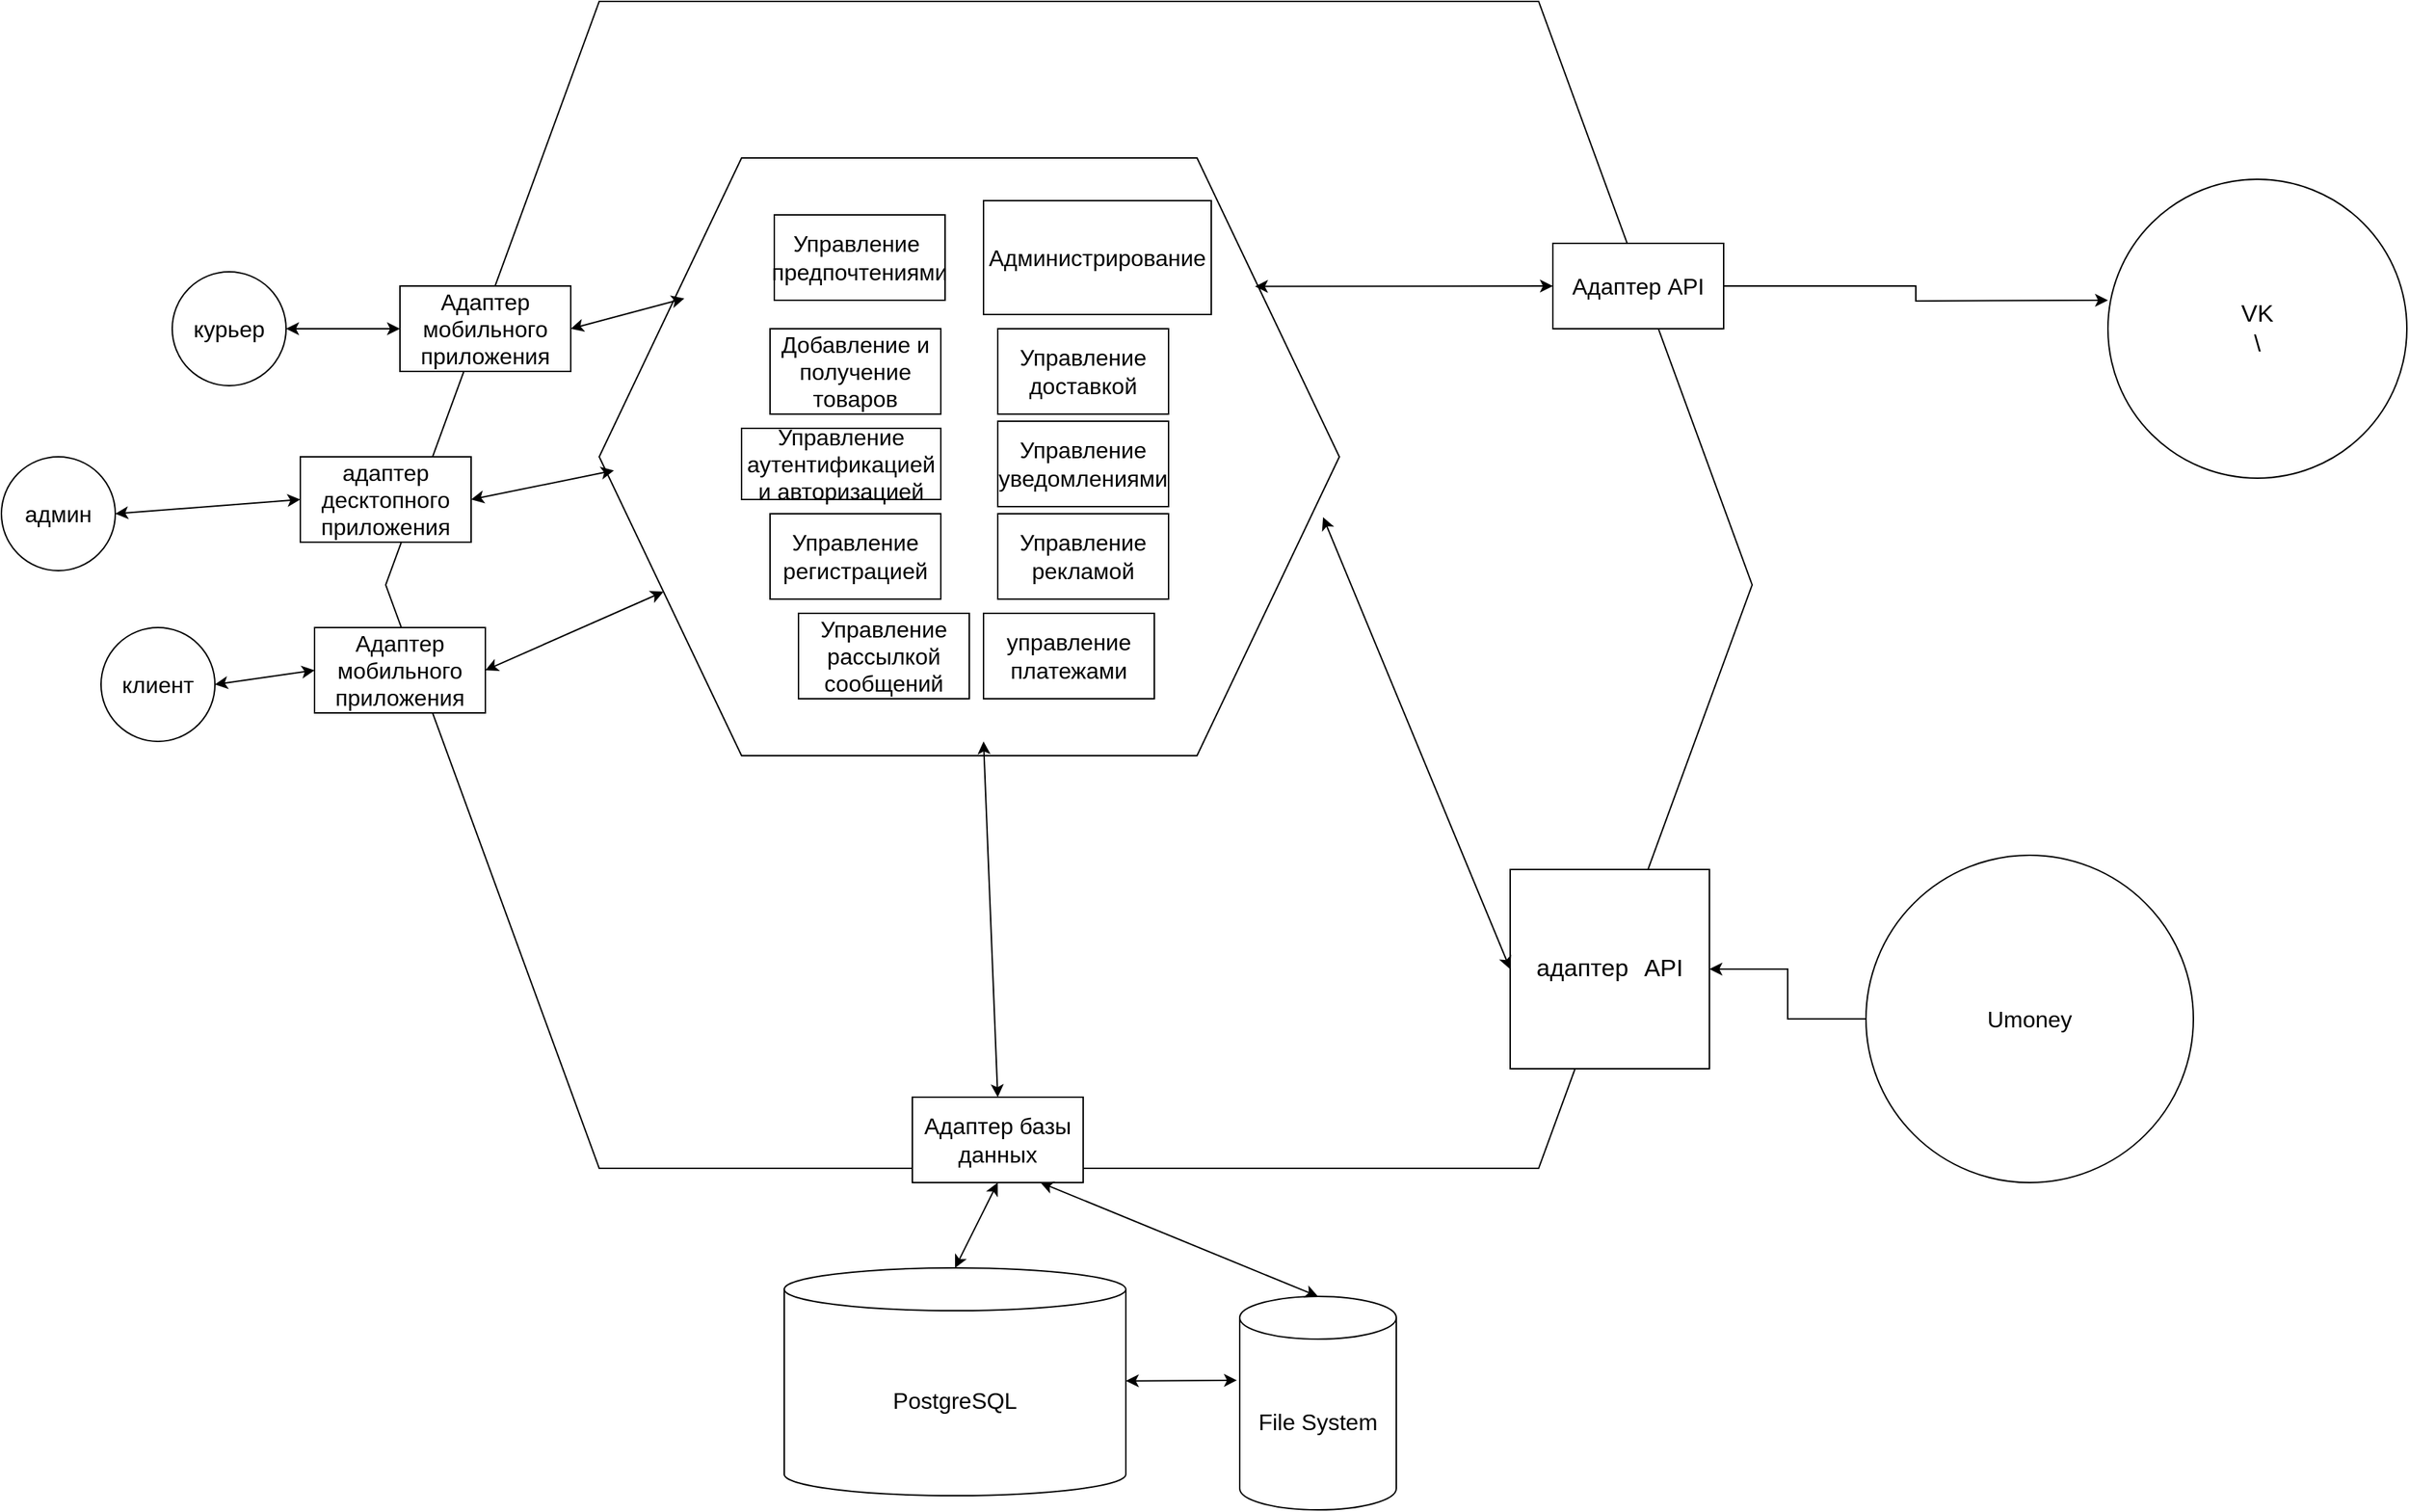 <mxfile version="23.1.1" type="github">
  <diagram name="Страница — 1" id="le-KbMW1RqIIl2LPLVC2">
    <mxGraphModel dx="2876" dy="1129" grid="1" gridSize="10" guides="1" tooltips="1" connect="1" arrows="1" fold="1" page="1" pageScale="1" pageWidth="827" pageHeight="1169" math="0" shadow="0">
      <root>
        <mxCell id="0" />
        <mxCell id="1" parent="0" />
        <mxCell id="fIGAu9aoCWB4bhaub2GI-1" value="" style="shape=hexagon;perimeter=hexagonPerimeter2;whiteSpace=wrap;html=1;fixedSize=1;size=100;fontSize=16;" vertex="1" parent="1">
          <mxGeometry x="170" y="110" width="520" height="420" as="geometry" />
        </mxCell>
        <mxCell id="fIGAu9aoCWB4bhaub2GI-2" value="Управление аутентификацией и авторизацией" style="rounded=0;whiteSpace=wrap;html=1;fontSize=16;" vertex="1" parent="1">
          <mxGeometry x="270" y="300" width="140" height="50" as="geometry" />
        </mxCell>
        <mxCell id="fIGAu9aoCWB4bhaub2GI-3" value="Управление регистрацией" style="rounded=0;whiteSpace=wrap;html=1;fontSize=16;" vertex="1" parent="1">
          <mxGeometry x="290" y="360" width="120" height="60" as="geometry" />
        </mxCell>
        <mxCell id="fIGAu9aoCWB4bhaub2GI-4" value="Добавление и получение товаров" style="rounded=0;whiteSpace=wrap;html=1;fontSize=16;" vertex="1" parent="1">
          <mxGeometry x="290" y="230" width="120" height="60" as="geometry" />
        </mxCell>
        <mxCell id="fIGAu9aoCWB4bhaub2GI-5" value="Управление доставкой" style="rounded=0;whiteSpace=wrap;html=1;fontSize=16;" vertex="1" parent="1">
          <mxGeometry x="450" y="230" width="120" height="60" as="geometry" />
        </mxCell>
        <mxCell id="fIGAu9aoCWB4bhaub2GI-6" value="Управление уведомлениями" style="rounded=0;whiteSpace=wrap;html=1;fontSize=16;" vertex="1" parent="1">
          <mxGeometry x="450" y="295" width="120" height="60" as="geometry" />
        </mxCell>
        <mxCell id="fIGAu9aoCWB4bhaub2GI-7" value="Управление рекламой" style="rounded=0;whiteSpace=wrap;html=1;fontSize=16;" vertex="1" parent="1">
          <mxGeometry x="450" y="360" width="120" height="60" as="geometry" />
        </mxCell>
        <mxCell id="fIGAu9aoCWB4bhaub2GI-8" value="Управление рассылкой сообщений" style="rounded=0;whiteSpace=wrap;html=1;fontSize=16;" vertex="1" parent="1">
          <mxGeometry x="310" y="430" width="120" height="60" as="geometry" />
        </mxCell>
        <mxCell id="fIGAu9aoCWB4bhaub2GI-9" value="Управление&amp;nbsp; предпочтениями" style="rounded=0;whiteSpace=wrap;html=1;fontSize=16;" vertex="1" parent="1">
          <mxGeometry x="293" y="150" width="120" height="60" as="geometry" />
        </mxCell>
        <mxCell id="fIGAu9aoCWB4bhaub2GI-10" value="управление платежами" style="rounded=0;whiteSpace=wrap;html=1;fontSize=16;" vertex="1" parent="1">
          <mxGeometry x="440" y="430" width="120" height="60" as="geometry" />
        </mxCell>
        <mxCell id="fIGAu9aoCWB4bhaub2GI-12" value="" style="shape=hexagon;perimeter=hexagonPerimeter2;whiteSpace=wrap;html=1;fixedSize=1;fillColor=none;size=150;fontSize=16;" vertex="1" parent="1">
          <mxGeometry x="20" width="960" height="820" as="geometry" />
        </mxCell>
        <mxCell id="fIGAu9aoCWB4bhaub2GI-11" value="Адаптер базы данных" style="rounded=0;whiteSpace=wrap;html=1;fontSize=16;" vertex="1" parent="1">
          <mxGeometry x="390" y="770" width="120" height="60" as="geometry" />
        </mxCell>
        <mxCell id="fIGAu9aoCWB4bhaub2GI-14" value="PostgreSQL" style="shape=cylinder3;whiteSpace=wrap;html=1;boundedLbl=1;backgroundOutline=1;size=15;fontSize=16;" vertex="1" parent="1">
          <mxGeometry x="300" y="890" width="240" height="160" as="geometry" />
        </mxCell>
        <mxCell id="fIGAu9aoCWB4bhaub2GI-15" value="File System" style="shape=cylinder3;whiteSpace=wrap;html=1;boundedLbl=1;backgroundOutline=1;size=15;fontSize=16;" vertex="1" parent="1">
          <mxGeometry x="620" y="910" width="110" height="150" as="geometry" />
        </mxCell>
        <mxCell id="fIGAu9aoCWB4bhaub2GI-16" value="" style="endArrow=classic;startArrow=classic;html=1;rounded=0;entryX=-0.018;entryY=0.393;entryDx=0;entryDy=0;entryPerimeter=0;fontSize=16;" edge="1" parent="1" source="fIGAu9aoCWB4bhaub2GI-14" target="fIGAu9aoCWB4bhaub2GI-15">
          <mxGeometry width="50" height="50" relative="1" as="geometry">
            <mxPoint x="580" y="880" as="sourcePoint" />
            <mxPoint x="600" y="840" as="targetPoint" />
          </mxGeometry>
        </mxCell>
        <mxCell id="fIGAu9aoCWB4bhaub2GI-17" value="" style="endArrow=classic;startArrow=classic;html=1;rounded=0;entryX=0.5;entryY=1;entryDx=0;entryDy=0;exitX=0.5;exitY=0;exitDx=0;exitDy=0;exitPerimeter=0;fontSize=16;" edge="1" parent="1" source="fIGAu9aoCWB4bhaub2GI-14" target="fIGAu9aoCWB4bhaub2GI-11">
          <mxGeometry width="50" height="50" relative="1" as="geometry">
            <mxPoint x="420" y="700" as="sourcePoint" />
            <mxPoint x="470" y="650" as="targetPoint" />
          </mxGeometry>
        </mxCell>
        <mxCell id="fIGAu9aoCWB4bhaub2GI-18" value="" style="endArrow=classic;startArrow=classic;html=1;rounded=0;entryX=0.75;entryY=1;entryDx=0;entryDy=0;exitX=0.5;exitY=0;exitDx=0;exitDy=0;exitPerimeter=0;fontSize=16;" edge="1" parent="1" source="fIGAu9aoCWB4bhaub2GI-15" target="fIGAu9aoCWB4bhaub2GI-11">
          <mxGeometry width="50" height="50" relative="1" as="geometry">
            <mxPoint x="410" y="670" as="sourcePoint" />
            <mxPoint x="460" y="620" as="targetPoint" />
          </mxGeometry>
        </mxCell>
        <mxCell id="fIGAu9aoCWB4bhaub2GI-19" value="" style="endArrow=classic;startArrow=classic;html=1;rounded=0;exitX=0.5;exitY=0;exitDx=0;exitDy=0;fontSize=16;" edge="1" parent="1" source="fIGAu9aoCWB4bhaub2GI-11">
          <mxGeometry width="50" height="50" relative="1" as="geometry">
            <mxPoint x="410" y="590" as="sourcePoint" />
            <mxPoint x="440" y="520" as="targetPoint" />
          </mxGeometry>
        </mxCell>
        <mxCell id="fIGAu9aoCWB4bhaub2GI-20" value="Администрирование" style="rounded=0;whiteSpace=wrap;html=1;fontSize=16;" vertex="1" parent="1">
          <mxGeometry x="440" y="140" width="160" height="80" as="geometry" />
        </mxCell>
        <mxCell id="fIGAu9aoCWB4bhaub2GI-21" value="Адаптер мобильного приложения" style="rounded=0;whiteSpace=wrap;html=1;fontSize=16;" vertex="1" parent="1">
          <mxGeometry x="30" y="200" width="120" height="60" as="geometry" />
        </mxCell>
        <mxCell id="fIGAu9aoCWB4bhaub2GI-22" value="адаптер десктопного приложения" style="rounded=0;whiteSpace=wrap;html=1;fontSize=16;" vertex="1" parent="1">
          <mxGeometry x="-40" y="320" width="120" height="60" as="geometry" />
        </mxCell>
        <mxCell id="fIGAu9aoCWB4bhaub2GI-23" value="Адаптер мобильного приложения" style="rounded=0;whiteSpace=wrap;html=1;fontSize=16;" vertex="1" parent="1">
          <mxGeometry x="-30" y="440" width="120" height="60" as="geometry" />
        </mxCell>
        <mxCell id="fIGAu9aoCWB4bhaub2GI-24" value="курьер" style="ellipse;whiteSpace=wrap;html=1;aspect=fixed;fontSize=16;" vertex="1" parent="1">
          <mxGeometry x="-130" y="190" width="80" height="80" as="geometry" />
        </mxCell>
        <mxCell id="fIGAu9aoCWB4bhaub2GI-25" value="клиент" style="ellipse;whiteSpace=wrap;html=1;aspect=fixed;fontSize=16;" vertex="1" parent="1">
          <mxGeometry x="-180" y="440" width="80" height="80" as="geometry" />
        </mxCell>
        <mxCell id="fIGAu9aoCWB4bhaub2GI-26" value="" style="endArrow=classic;startArrow=classic;html=1;rounded=0;entryX=0;entryY=0.5;entryDx=0;entryDy=0;exitX=1;exitY=0.5;exitDx=0;exitDy=0;fontSize=16;" edge="1" parent="1" source="fIGAu9aoCWB4bhaub2GI-24" target="fIGAu9aoCWB4bhaub2GI-21">
          <mxGeometry width="50" height="50" relative="1" as="geometry">
            <mxPoint x="10" y="270" as="sourcePoint" />
            <mxPoint x="60" y="220" as="targetPoint" />
          </mxGeometry>
        </mxCell>
        <mxCell id="fIGAu9aoCWB4bhaub2GI-28" value="" style="endArrow=classic;startArrow=classic;html=1;rounded=0;entryX=0;entryY=0.5;entryDx=0;entryDy=0;exitX=1;exitY=0.5;exitDx=0;exitDy=0;fontSize=16;" edge="1" parent="1" source="fIGAu9aoCWB4bhaub2GI-25" target="fIGAu9aoCWB4bhaub2GI-23">
          <mxGeometry width="50" height="50" relative="1" as="geometry">
            <mxPoint x="30" y="470" as="sourcePoint" />
            <mxPoint x="80" y="420" as="targetPoint" />
          </mxGeometry>
        </mxCell>
        <mxCell id="fIGAu9aoCWB4bhaub2GI-29" value="" style="endArrow=classic;startArrow=classic;html=1;rounded=0;entryX=1;entryY=0.5;entryDx=0;entryDy=0;fontSize=16;" edge="1" parent="1" source="fIGAu9aoCWB4bhaub2GI-1" target="fIGAu9aoCWB4bhaub2GI-23">
          <mxGeometry width="50" height="50" relative="1" as="geometry">
            <mxPoint x="-390" y="464.706" as="sourcePoint" />
            <mxPoint x="260" y="420" as="targetPoint" />
          </mxGeometry>
        </mxCell>
        <mxCell id="fIGAu9aoCWB4bhaub2GI-31" value="" style="endArrow=classic;startArrow=classic;html=1;rounded=0;entryX=0.115;entryY=0.235;entryDx=0;entryDy=0;entryPerimeter=0;exitX=1;exitY=0.5;exitDx=0;exitDy=0;fontSize=16;" edge="1" parent="1" source="fIGAu9aoCWB4bhaub2GI-21" target="fIGAu9aoCWB4bhaub2GI-1">
          <mxGeometry width="50" height="50" relative="1" as="geometry">
            <mxPoint x="220" y="270" as="sourcePoint" />
            <mxPoint x="270" y="220" as="targetPoint" />
          </mxGeometry>
        </mxCell>
        <mxCell id="fIGAu9aoCWB4bhaub2GI-32" value="" style="endArrow=classic;startArrow=classic;html=1;rounded=0;exitX=0.167;exitY=0.402;exitDx=0;exitDy=0;entryX=1;entryY=0.5;entryDx=0;entryDy=0;fontSize=16;exitPerimeter=0;" edge="1" parent="1" source="fIGAu9aoCWB4bhaub2GI-12" target="fIGAu9aoCWB4bhaub2GI-22">
          <mxGeometry width="50" height="50" relative="1" as="geometry">
            <mxPoint x="710" y="370" as="sourcePoint" />
            <mxPoint x="760" y="320" as="targetPoint" />
          </mxGeometry>
        </mxCell>
        <mxCell id="fIGAu9aoCWB4bhaub2GI-33" value="админ" style="ellipse;whiteSpace=wrap;html=1;aspect=fixed;fontSize=16;" vertex="1" parent="1">
          <mxGeometry x="-250" y="320" width="80" height="80" as="geometry" />
        </mxCell>
        <mxCell id="fIGAu9aoCWB4bhaub2GI-34" value="" style="endArrow=classic;startArrow=classic;html=1;rounded=0;entryX=1;entryY=0.5;entryDx=0;entryDy=0;fontSize=16;exitX=0;exitY=0.5;exitDx=0;exitDy=0;" edge="1" parent="1" source="fIGAu9aoCWB4bhaub2GI-22" target="fIGAu9aoCWB4bhaub2GI-33">
          <mxGeometry width="50" height="50" relative="1" as="geometry">
            <mxPoint x="-90" y="330" as="sourcePoint" />
            <mxPoint x="1060" y="350" as="targetPoint" />
          </mxGeometry>
        </mxCell>
        <mxCell id="fIGAu9aoCWB4bhaub2GI-45" style="edgeStyle=orthogonalEdgeStyle;rounded=0;orthogonalLoop=1;jettySize=auto;html=1;exitX=1;exitY=0.5;exitDx=0;exitDy=0;" edge="1" parent="1" source="fIGAu9aoCWB4bhaub2GI-35">
          <mxGeometry relative="1" as="geometry">
            <mxPoint x="1230" y="210" as="targetPoint" />
          </mxGeometry>
        </mxCell>
        <mxCell id="fIGAu9aoCWB4bhaub2GI-35" value="Адаптер API" style="rounded=0;whiteSpace=wrap;html=1;fontSize=16;" vertex="1" parent="1">
          <mxGeometry x="840" y="170" width="120" height="60" as="geometry" />
        </mxCell>
        <mxCell id="fIGAu9aoCWB4bhaub2GI-36" value="" style="endArrow=classic;startArrow=classic;html=1;rounded=0;entryX=0;entryY=0.5;entryDx=0;entryDy=0;exitX=0.886;exitY=0.215;exitDx=0;exitDy=0;exitPerimeter=0;fontSize=16;" edge="1" parent="1" source="fIGAu9aoCWB4bhaub2GI-1" target="fIGAu9aoCWB4bhaub2GI-35">
          <mxGeometry width="50" height="50" relative="1" as="geometry">
            <mxPoint x="780" y="240" as="sourcePoint" />
            <mxPoint x="830" y="190" as="targetPoint" />
          </mxGeometry>
        </mxCell>
        <mxCell id="fIGAu9aoCWB4bhaub2GI-39" value="&lt;font style=&quot;font-size: 17px;&quot;&gt;адаптер&lt;span style=&quot;white-space: pre;&quot;&gt;&#x9;&lt;/span&gt;API&lt;/font&gt;" style="whiteSpace=wrap;html=1;aspect=fixed;" vertex="1" parent="1">
          <mxGeometry x="810" y="610" width="140" height="140" as="geometry" />
        </mxCell>
        <mxCell id="fIGAu9aoCWB4bhaub2GI-44" style="edgeStyle=orthogonalEdgeStyle;rounded=0;orthogonalLoop=1;jettySize=auto;html=1;exitX=0;exitY=0.5;exitDx=0;exitDy=0;" edge="1" parent="1" source="fIGAu9aoCWB4bhaub2GI-40" target="fIGAu9aoCWB4bhaub2GI-39">
          <mxGeometry relative="1" as="geometry" />
        </mxCell>
        <mxCell id="fIGAu9aoCWB4bhaub2GI-40" value="Umoney" style="ellipse;whiteSpace=wrap;html=1;aspect=fixed;fontSize=16;" vertex="1" parent="1">
          <mxGeometry x="1060" y="600" width="230" height="230" as="geometry" />
        </mxCell>
        <mxCell id="fIGAu9aoCWB4bhaub2GI-41" value="" style="endArrow=classic;startArrow=classic;html=1;rounded=0;entryX=0;entryY=0.5;entryDx=0;entryDy=0;exitX=0.978;exitY=0.601;exitDx=0;exitDy=0;exitPerimeter=0;" edge="1" parent="1" source="fIGAu9aoCWB4bhaub2GI-1" target="fIGAu9aoCWB4bhaub2GI-39">
          <mxGeometry width="50" height="50" relative="1" as="geometry">
            <mxPoint x="1130" y="300" as="sourcePoint" />
            <mxPoint x="1020" y="650" as="targetPoint" />
          </mxGeometry>
        </mxCell>
        <mxCell id="fIGAu9aoCWB4bhaub2GI-46" value="VK&lt;br&gt;\" style="ellipse;whiteSpace=wrap;html=1;aspect=fixed;fontSize=17;" vertex="1" parent="1">
          <mxGeometry x="1230" y="125" width="210" height="210" as="geometry" />
        </mxCell>
      </root>
    </mxGraphModel>
  </diagram>
</mxfile>
